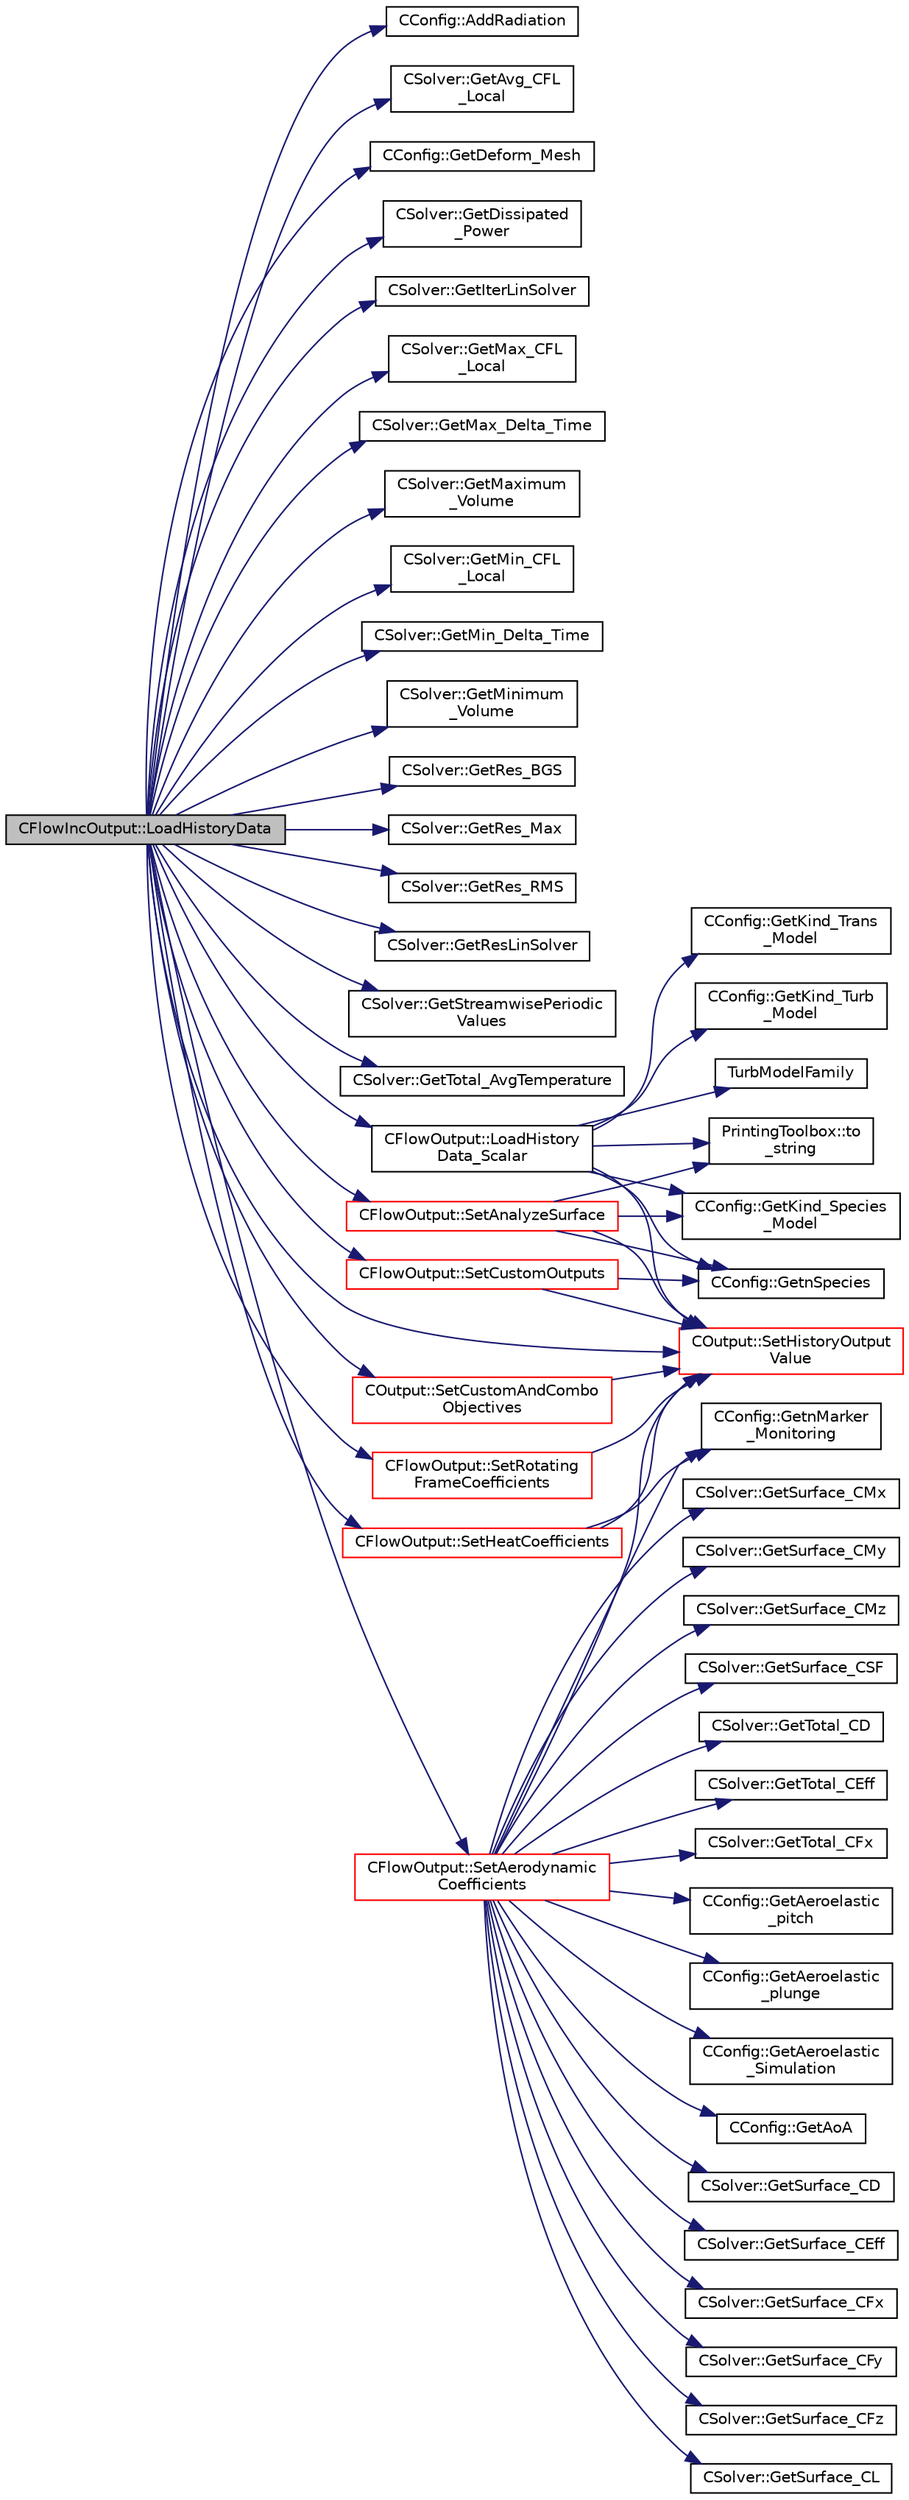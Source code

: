 digraph "CFlowIncOutput::LoadHistoryData"
{
 // LATEX_PDF_SIZE
  edge [fontname="Helvetica",fontsize="10",labelfontname="Helvetica",labelfontsize="10"];
  node [fontname="Helvetica",fontsize="10",shape=record];
  rankdir="LR";
  Node1 [label="CFlowIncOutput::LoadHistoryData",height=0.2,width=0.4,color="black", fillcolor="grey75", style="filled", fontcolor="black",tooltip="Load the history output field values."];
  Node1 -> Node2 [color="midnightblue",fontsize="10",style="solid",fontname="Helvetica"];
  Node2 [label="CConfig::AddRadiation",height=0.2,width=0.4,color="black", fillcolor="white", style="filled",URL="$classCConfig.html#adf2b9923584f8f4f0a3ba9acb86985c4",tooltip="Determines if radiation needs to be incorporated to the analysis."];
  Node1 -> Node3 [color="midnightblue",fontsize="10",style="solid",fontname="Helvetica"];
  Node3 [label="CSolver::GetAvg_CFL\l_Local",height=0.2,width=0.4,color="black", fillcolor="white", style="filled",URL="$classCSolver.html#ac75b70360e1b48773c73dd5654edb931",tooltip="Get the value of the average local CFL number."];
  Node1 -> Node4 [color="midnightblue",fontsize="10",style="solid",fontname="Helvetica"];
  Node4 [label="CConfig::GetDeform_Mesh",height=0.2,width=0.4,color="black", fillcolor="white", style="filled",URL="$classCConfig.html#a74c97dfeaa45d3f37d5696d798dafad9",tooltip="Get information about whether the mesh will be deformed using pseudo linear elasticity."];
  Node1 -> Node5 [color="midnightblue",fontsize="10",style="solid",fontname="Helvetica"];
  Node5 [label="CSolver::GetDissipated\l_Power",height=0.2,width=0.4,color="black", fillcolor="white", style="filled",URL="$classCSolver.html#adb0f2217e54e0c959dd2293be637b046",tooltip="Get the value of dissipated power."];
  Node1 -> Node6 [color="midnightblue",fontsize="10",style="solid",fontname="Helvetica"];
  Node6 [label="CSolver::GetIterLinSolver",height=0.2,width=0.4,color="black", fillcolor="white", style="filled",URL="$classCSolver.html#a1154b68a5b15dff99ff55345d210e396",tooltip="Get number of linear solver iterations."];
  Node1 -> Node7 [color="midnightblue",fontsize="10",style="solid",fontname="Helvetica"];
  Node7 [label="CSolver::GetMax_CFL\l_Local",height=0.2,width=0.4,color="black", fillcolor="white", style="filled",URL="$classCSolver.html#a55497369f5fd8be303be24c74f849e35",tooltip="Get the value of the maximum local CFL number."];
  Node1 -> Node8 [color="midnightblue",fontsize="10",style="solid",fontname="Helvetica"];
  Node8 [label="CSolver::GetMax_Delta_Time",height=0.2,width=0.4,color="black", fillcolor="white", style="filled",URL="$classCSolver.html#a1f715c8a449f8bd5b4eab398e31966a3",tooltip="Get the value of the maximum delta time."];
  Node1 -> Node9 [color="midnightblue",fontsize="10",style="solid",fontname="Helvetica"];
  Node9 [label="CSolver::GetMaximum\l_Volume",height=0.2,width=0.4,color="black", fillcolor="white", style="filled",URL="$classCSolver.html#ae20ff58d7d6a35371e73096fa928960c",tooltip="Get maximum volume in the mesh."];
  Node1 -> Node10 [color="midnightblue",fontsize="10",style="solid",fontname="Helvetica"];
  Node10 [label="CSolver::GetMin_CFL\l_Local",height=0.2,width=0.4,color="black", fillcolor="white", style="filled",URL="$classCSolver.html#abd9cf3477df9ed893cfa212087824217",tooltip="Get the value of the minimum local CFL number."];
  Node1 -> Node11 [color="midnightblue",fontsize="10",style="solid",fontname="Helvetica"];
  Node11 [label="CSolver::GetMin_Delta_Time",height=0.2,width=0.4,color="black", fillcolor="white", style="filled",URL="$classCSolver.html#ae0e19436c44d6ac9c448ba61b1508215",tooltip="Get the value of the minimum delta time."];
  Node1 -> Node12 [color="midnightblue",fontsize="10",style="solid",fontname="Helvetica"];
  Node12 [label="CSolver::GetMinimum\l_Volume",height=0.2,width=0.4,color="black", fillcolor="white", style="filled",URL="$classCSolver.html#a859cbf374b9fac865078eb82e48a19a8",tooltip="Get minimun volume in the mesh."];
  Node1 -> Node13 [color="midnightblue",fontsize="10",style="solid",fontname="Helvetica"];
  Node13 [label="CSolver::GetRes_BGS",height=0.2,width=0.4,color="black", fillcolor="white", style="filled",URL="$classCSolver.html#a952ff7c12f711636b1b2d52fff33e268",tooltip="Get the residual for BGS subiterations."];
  Node1 -> Node14 [color="midnightblue",fontsize="10",style="solid",fontname="Helvetica"];
  Node14 [label="CSolver::GetRes_Max",height=0.2,width=0.4,color="black", fillcolor="white", style="filled",URL="$classCSolver.html#ab1539f2064af989dad9200a516969f18",tooltip="Get the maximal residual, this is useful for the convergence history."];
  Node1 -> Node15 [color="midnightblue",fontsize="10",style="solid",fontname="Helvetica"];
  Node15 [label="CSolver::GetRes_RMS",height=0.2,width=0.4,color="black", fillcolor="white", style="filled",URL="$classCSolver.html#a2e07e4867f2db7ac98c8332c9476c361",tooltip="Get the maximal residual, this is useful for the convergence history."];
  Node1 -> Node16 [color="midnightblue",fontsize="10",style="solid",fontname="Helvetica"];
  Node16 [label="CSolver::GetResLinSolver",height=0.2,width=0.4,color="black", fillcolor="white", style="filled",URL="$classCSolver.html#a1766c8982b43b1dbab903f563b3fcf19",tooltip="Get the final linear solver residual."];
  Node1 -> Node17 [color="midnightblue",fontsize="10",style="solid",fontname="Helvetica"];
  Node17 [label="CSolver::GetStreamwisePeriodic\lValues",height=0.2,width=0.4,color="black", fillcolor="white", style="filled",URL="$classCSolver.html#a78f2b4ab316b7c1352a174e515845327",tooltip="Get values for streamwise periodic flow: delta P, m_dot, inlet T, integrated heat,..."];
  Node1 -> Node18 [color="midnightblue",fontsize="10",style="solid",fontname="Helvetica"];
  Node18 [label="CSolver::GetTotal_AvgTemperature",height=0.2,width=0.4,color="black", fillcolor="white", style="filled",URL="$classCSolver.html#a346d3e49ba07eb68dca7eb971143446f",tooltip="A virtual member."];
  Node1 -> Node19 [color="midnightblue",fontsize="10",style="solid",fontname="Helvetica"];
  Node19 [label="CFlowOutput::LoadHistory\lData_Scalar",height=0.2,width=0.4,color="black", fillcolor="white", style="filled",URL="$classCFlowOutput.html#a4597ff1dd22944f646dbac150dee10e6",tooltip="Set all scalar (turbulence/species) history field values."];
  Node19 -> Node20 [color="midnightblue",fontsize="10",style="solid",fontname="Helvetica"];
  Node20 [label="CConfig::GetKind_Species\l_Model",height=0.2,width=0.4,color="black", fillcolor="white", style="filled",URL="$classCConfig.html#a7416428b6139fe85180e5e8d190506aa",tooltip="Get the kind of the species model."];
  Node19 -> Node21 [color="midnightblue",fontsize="10",style="solid",fontname="Helvetica"];
  Node21 [label="CConfig::GetKind_Trans\l_Model",height=0.2,width=0.4,color="black", fillcolor="white", style="filled",URL="$classCConfig.html#aa3491085ca1a0997d8fb58698bb64fb6",tooltip="Get the kind of the transition model."];
  Node19 -> Node22 [color="midnightblue",fontsize="10",style="solid",fontname="Helvetica"];
  Node22 [label="CConfig::GetKind_Turb\l_Model",height=0.2,width=0.4,color="black", fillcolor="white", style="filled",URL="$classCConfig.html#a42cf888b42ce34079b2e3987bbf147dd",tooltip="Get the kind of the turbulence model."];
  Node19 -> Node23 [color="midnightblue",fontsize="10",style="solid",fontname="Helvetica"];
  Node23 [label="CConfig::GetnSpecies",height=0.2,width=0.4,color="black", fillcolor="white", style="filled",URL="$classCConfig.html#acca4077dbb4f00718adc5e831b561927",tooltip="Provides the number of species present in the gas mixture."];
  Node19 -> Node24 [color="midnightblue",fontsize="10",style="solid",fontname="Helvetica"];
  Node24 [label="COutput::SetHistoryOutput\lValue",height=0.2,width=0.4,color="red", fillcolor="white", style="filled",URL="$classCOutput.html#a1c1f836992f419544472329a44b8836e",tooltip="Set the value of a history output field."];
  Node19 -> Node27 [color="midnightblue",fontsize="10",style="solid",fontname="Helvetica"];
  Node27 [label="PrintingToolbox::to\l_string",height=0.2,width=0.4,color="black", fillcolor="white", style="filled",URL="$namespacePrintingToolbox.html#a382f3911ccba468c241c530ae0c78b63",tooltip=" "];
  Node19 -> Node28 [color="midnightblue",fontsize="10",style="solid",fontname="Helvetica"];
  Node28 [label="TurbModelFamily",height=0.2,width=0.4,color="black", fillcolor="white", style="filled",URL="$option__structure_8hpp.html#acee0f471c4a6420e3aea11c08e6bd980",tooltip="Associate turb models with their family."];
  Node1 -> Node29 [color="midnightblue",fontsize="10",style="solid",fontname="Helvetica"];
  Node29 [label="CFlowOutput::SetAerodynamic\lCoefficients",height=0.2,width=0.4,color="red", fillcolor="white", style="filled",URL="$classCFlowOutput.html#a9f4b0e5d37d13ef19e97ef12de67a78b",tooltip="Set the value of the aerodynamic coefficients."];
  Node29 -> Node30 [color="midnightblue",fontsize="10",style="solid",fontname="Helvetica"];
  Node30 [label="CConfig::GetAeroelastic\l_pitch",height=0.2,width=0.4,color="black", fillcolor="white", style="filled",URL="$classCConfig.html#a049b655bdc72dc6f290ba85d337587cc",tooltip="Value of pitching coordinate."];
  Node29 -> Node31 [color="midnightblue",fontsize="10",style="solid",fontname="Helvetica"];
  Node31 [label="CConfig::GetAeroelastic\l_plunge",height=0.2,width=0.4,color="black", fillcolor="white", style="filled",URL="$classCConfig.html#a74d203eb388e3b74c80baec9799e021b",tooltip="Value of plunging coordinate."];
  Node29 -> Node32 [color="midnightblue",fontsize="10",style="solid",fontname="Helvetica"];
  Node32 [label="CConfig::GetAeroelastic\l_Simulation",height=0.2,width=0.4,color="black", fillcolor="white", style="filled",URL="$classCConfig.html#ac40918bbc65c568104a5298dcfc28a5c",tooltip="Get information about the aeroelastic simulation."];
  Node29 -> Node33 [color="midnightblue",fontsize="10",style="solid",fontname="Helvetica"];
  Node33 [label="CConfig::GetAoA",height=0.2,width=0.4,color="black", fillcolor="white", style="filled",URL="$classCConfig.html#aa824c1a1b3c7cd05b7be414a76e0b250",tooltip="Get the angle of attack of the body. This is the angle between a reference line on a lifting body (of..."];
  Node29 -> Node34 [color="midnightblue",fontsize="10",style="solid",fontname="Helvetica"];
  Node34 [label="CConfig::GetnMarker\l_Monitoring",height=0.2,width=0.4,color="black", fillcolor="white", style="filled",URL="$classCConfig.html#a6e65810e59b8015104b84c4fd5b1d7f9",tooltip="Get the total number of monitoring markers."];
  Node29 -> Node35 [color="midnightblue",fontsize="10",style="solid",fontname="Helvetica"];
  Node35 [label="CSolver::GetSurface_CD",height=0.2,width=0.4,color="black", fillcolor="white", style="filled",URL="$classCSolver.html#ac74cc0882a2579be4839d078b01d8c5a",tooltip="A virtual member."];
  Node29 -> Node36 [color="midnightblue",fontsize="10",style="solid",fontname="Helvetica"];
  Node36 [label="CSolver::GetSurface_CEff",height=0.2,width=0.4,color="black", fillcolor="white", style="filled",URL="$classCSolver.html#a74caedde2922f6537616b1b9a3fe7f6e",tooltip="A virtual member."];
  Node29 -> Node37 [color="midnightblue",fontsize="10",style="solid",fontname="Helvetica"];
  Node37 [label="CSolver::GetSurface_CFx",height=0.2,width=0.4,color="black", fillcolor="white", style="filled",URL="$classCSolver.html#af6995a40708b93c2f36e07dfae73465e",tooltip="A virtual member."];
  Node29 -> Node38 [color="midnightblue",fontsize="10",style="solid",fontname="Helvetica"];
  Node38 [label="CSolver::GetSurface_CFy",height=0.2,width=0.4,color="black", fillcolor="white", style="filled",URL="$classCSolver.html#a69dbfadcc389d7f992b45ea78a270ee3",tooltip="A virtual member."];
  Node29 -> Node39 [color="midnightblue",fontsize="10",style="solid",fontname="Helvetica"];
  Node39 [label="CSolver::GetSurface_CFz",height=0.2,width=0.4,color="black", fillcolor="white", style="filled",URL="$classCSolver.html#a47d2a61ee24f4a5e4a329f9d6e9e4341",tooltip="A virtual member."];
  Node29 -> Node40 [color="midnightblue",fontsize="10",style="solid",fontname="Helvetica"];
  Node40 [label="CSolver::GetSurface_CL",height=0.2,width=0.4,color="black", fillcolor="white", style="filled",URL="$classCSolver.html#a7c03fa0a21eabb24f8aee85c611fd9a3",tooltip="A virtual member."];
  Node29 -> Node41 [color="midnightblue",fontsize="10",style="solid",fontname="Helvetica"];
  Node41 [label="CSolver::GetSurface_CMx",height=0.2,width=0.4,color="black", fillcolor="white", style="filled",URL="$classCSolver.html#a05c5c9fab78490a4a797a9be4eeb8f60",tooltip="A virtual member."];
  Node29 -> Node42 [color="midnightblue",fontsize="10",style="solid",fontname="Helvetica"];
  Node42 [label="CSolver::GetSurface_CMy",height=0.2,width=0.4,color="black", fillcolor="white", style="filled",URL="$classCSolver.html#a1065de27b069393a33876065203bfa7f",tooltip="A virtual member."];
  Node29 -> Node43 [color="midnightblue",fontsize="10",style="solid",fontname="Helvetica"];
  Node43 [label="CSolver::GetSurface_CMz",height=0.2,width=0.4,color="black", fillcolor="white", style="filled",URL="$classCSolver.html#a67767651d99f3a5ac73062b4e2249b3d",tooltip="A virtual member."];
  Node29 -> Node44 [color="midnightblue",fontsize="10",style="solid",fontname="Helvetica"];
  Node44 [label="CSolver::GetSurface_CSF",height=0.2,width=0.4,color="black", fillcolor="white", style="filled",URL="$classCSolver.html#a9b0dde98a00f69cf90833d1f51f50be3",tooltip="A virtual member."];
  Node29 -> Node45 [color="midnightblue",fontsize="10",style="solid",fontname="Helvetica"];
  Node45 [label="CSolver::GetTotal_CD",height=0.2,width=0.4,color="black", fillcolor="white", style="filled",URL="$classCSolver.html#aff9ee28df7ac7d1dde8f56ece2c9d786",tooltip="A virtual member."];
  Node29 -> Node46 [color="midnightblue",fontsize="10",style="solid",fontname="Helvetica"];
  Node46 [label="CSolver::GetTotal_CEff",height=0.2,width=0.4,color="black", fillcolor="white", style="filled",URL="$classCSolver.html#a2bc961e17864b0ce4295c52d6988a9a1",tooltip="A virtual member."];
  Node29 -> Node47 [color="midnightblue",fontsize="10",style="solid",fontname="Helvetica"];
  Node47 [label="CSolver::GetTotal_CFx",height=0.2,width=0.4,color="black", fillcolor="white", style="filled",URL="$classCSolver.html#ac8c4e7529ca21ea3c0949f0c5dfaa0d1",tooltip="A virtual member."];
  Node29 -> Node24 [color="midnightblue",fontsize="10",style="solid",fontname="Helvetica"];
  Node1 -> Node56 [color="midnightblue",fontsize="10",style="solid",fontname="Helvetica"];
  Node56 [label="CFlowOutput::SetAnalyzeSurface",height=0.2,width=0.4,color="red", fillcolor="white", style="filled",URL="$classCFlowOutput.html#ad5ff0360271937e65692893a69b4923a",tooltip="Set flow surface output field values."];
  Node56 -> Node20 [color="midnightblue",fontsize="10",style="solid",fontname="Helvetica"];
  Node56 -> Node23 [color="midnightblue",fontsize="10",style="solid",fontname="Helvetica"];
  Node56 -> Node24 [color="midnightblue",fontsize="10",style="solid",fontname="Helvetica"];
  Node56 -> Node27 [color="midnightblue",fontsize="10",style="solid",fontname="Helvetica"];
  Node1 -> Node120 [color="midnightblue",fontsize="10",style="solid",fontname="Helvetica"];
  Node120 [label="COutput::SetCustomAndCombo\lObjectives",height=0.2,width=0.4,color="red", fillcolor="white", style="filled",URL="$classCOutput.html#abb23d5bfc9544d83967fc40c4d8f5944",tooltip="Computes the custom and combo objectives."];
  Node120 -> Node24 [color="midnightblue",fontsize="10",style="solid",fontname="Helvetica"];
  Node1 -> Node129 [color="midnightblue",fontsize="10",style="solid",fontname="Helvetica"];
  Node129 [label="CFlowOutput::SetCustomOutputs",height=0.2,width=0.4,color="red", fillcolor="white", style="filled",URL="$classCFlowOutput.html#a2f101e402b711b0692b1aa82e018e7c1",tooltip="Compute the custom outputs."];
  Node129 -> Node23 [color="midnightblue",fontsize="10",style="solid",fontname="Helvetica"];
  Node129 -> Node24 [color="midnightblue",fontsize="10",style="solid",fontname="Helvetica"];
  Node1 -> Node135 [color="midnightblue",fontsize="10",style="solid",fontname="Helvetica"];
  Node135 [label="CFlowOutput::SetHeatCoefficients",height=0.2,width=0.4,color="red", fillcolor="white", style="filled",URL="$classCFlowOutput.html#aefd45cc40b9f770eef24efd9c5ab19c7",tooltip="Set the value of the heat flux coefficients."];
  Node135 -> Node34 [color="midnightblue",fontsize="10",style="solid",fontname="Helvetica"];
  Node135 -> Node24 [color="midnightblue",fontsize="10",style="solid",fontname="Helvetica"];
  Node1 -> Node24 [color="midnightblue",fontsize="10",style="solid",fontname="Helvetica"];
  Node1 -> Node141 [color="midnightblue",fontsize="10",style="solid",fontname="Helvetica"];
  Node141 [label="CFlowOutput::SetRotating\lFrameCoefficients",height=0.2,width=0.4,color="red", fillcolor="white", style="filled",URL="$classCFlowOutput.html#a33319295f8a12865930ed4c75ac7d210",tooltip="Set the value of the rotating frame coefficients (CT, CQ and CMerit)."];
  Node141 -> Node24 [color="midnightblue",fontsize="10",style="solid",fontname="Helvetica"];
}
